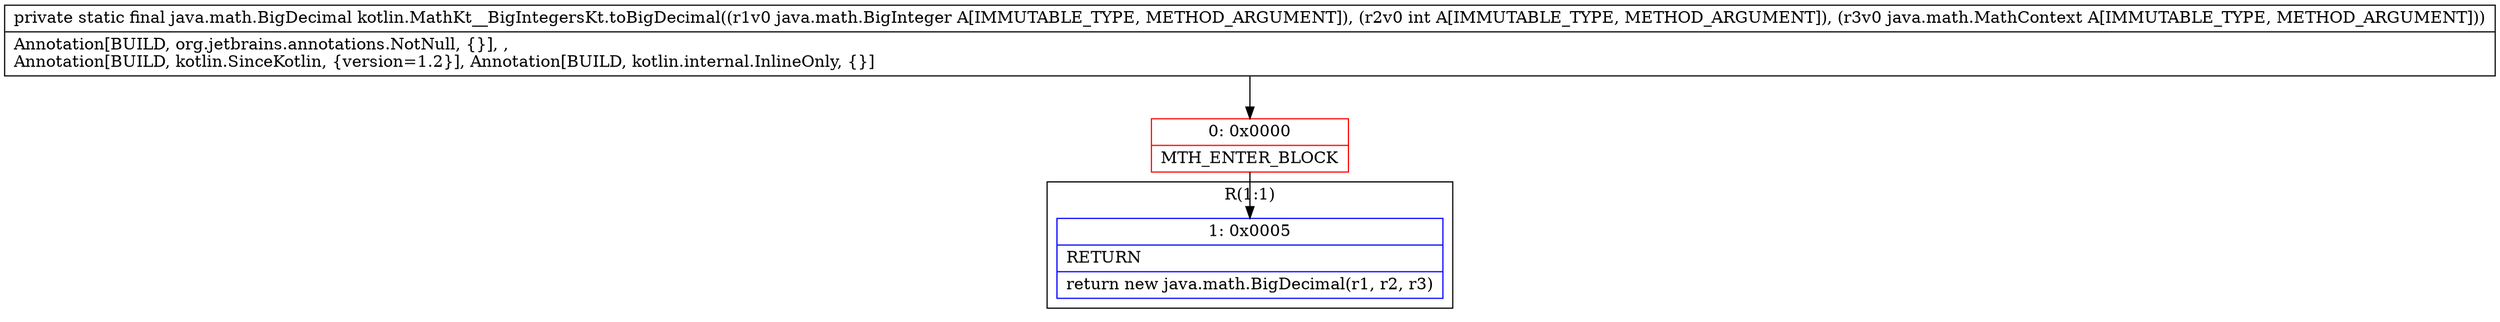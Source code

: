 digraph "CFG forkotlin.MathKt__BigIntegersKt.toBigDecimal(Ljava\/math\/BigInteger;ILjava\/math\/MathContext;)Ljava\/math\/BigDecimal;" {
subgraph cluster_Region_359794409 {
label = "R(1:1)";
node [shape=record,color=blue];
Node_1 [shape=record,label="{1\:\ 0x0005|RETURN\l|return new java.math.BigDecimal(r1, r2, r3)\l}"];
}
Node_0 [shape=record,color=red,label="{0\:\ 0x0000|MTH_ENTER_BLOCK\l}"];
MethodNode[shape=record,label="{private static final java.math.BigDecimal kotlin.MathKt__BigIntegersKt.toBigDecimal((r1v0 java.math.BigInteger A[IMMUTABLE_TYPE, METHOD_ARGUMENT]), (r2v0 int A[IMMUTABLE_TYPE, METHOD_ARGUMENT]), (r3v0 java.math.MathContext A[IMMUTABLE_TYPE, METHOD_ARGUMENT]))  | Annotation[BUILD, org.jetbrains.annotations.NotNull, \{\}], , \lAnnotation[BUILD, kotlin.SinceKotlin, \{version=1.2\}], Annotation[BUILD, kotlin.internal.InlineOnly, \{\}]\l}"];
MethodNode -> Node_0;
Node_0 -> Node_1;
}

